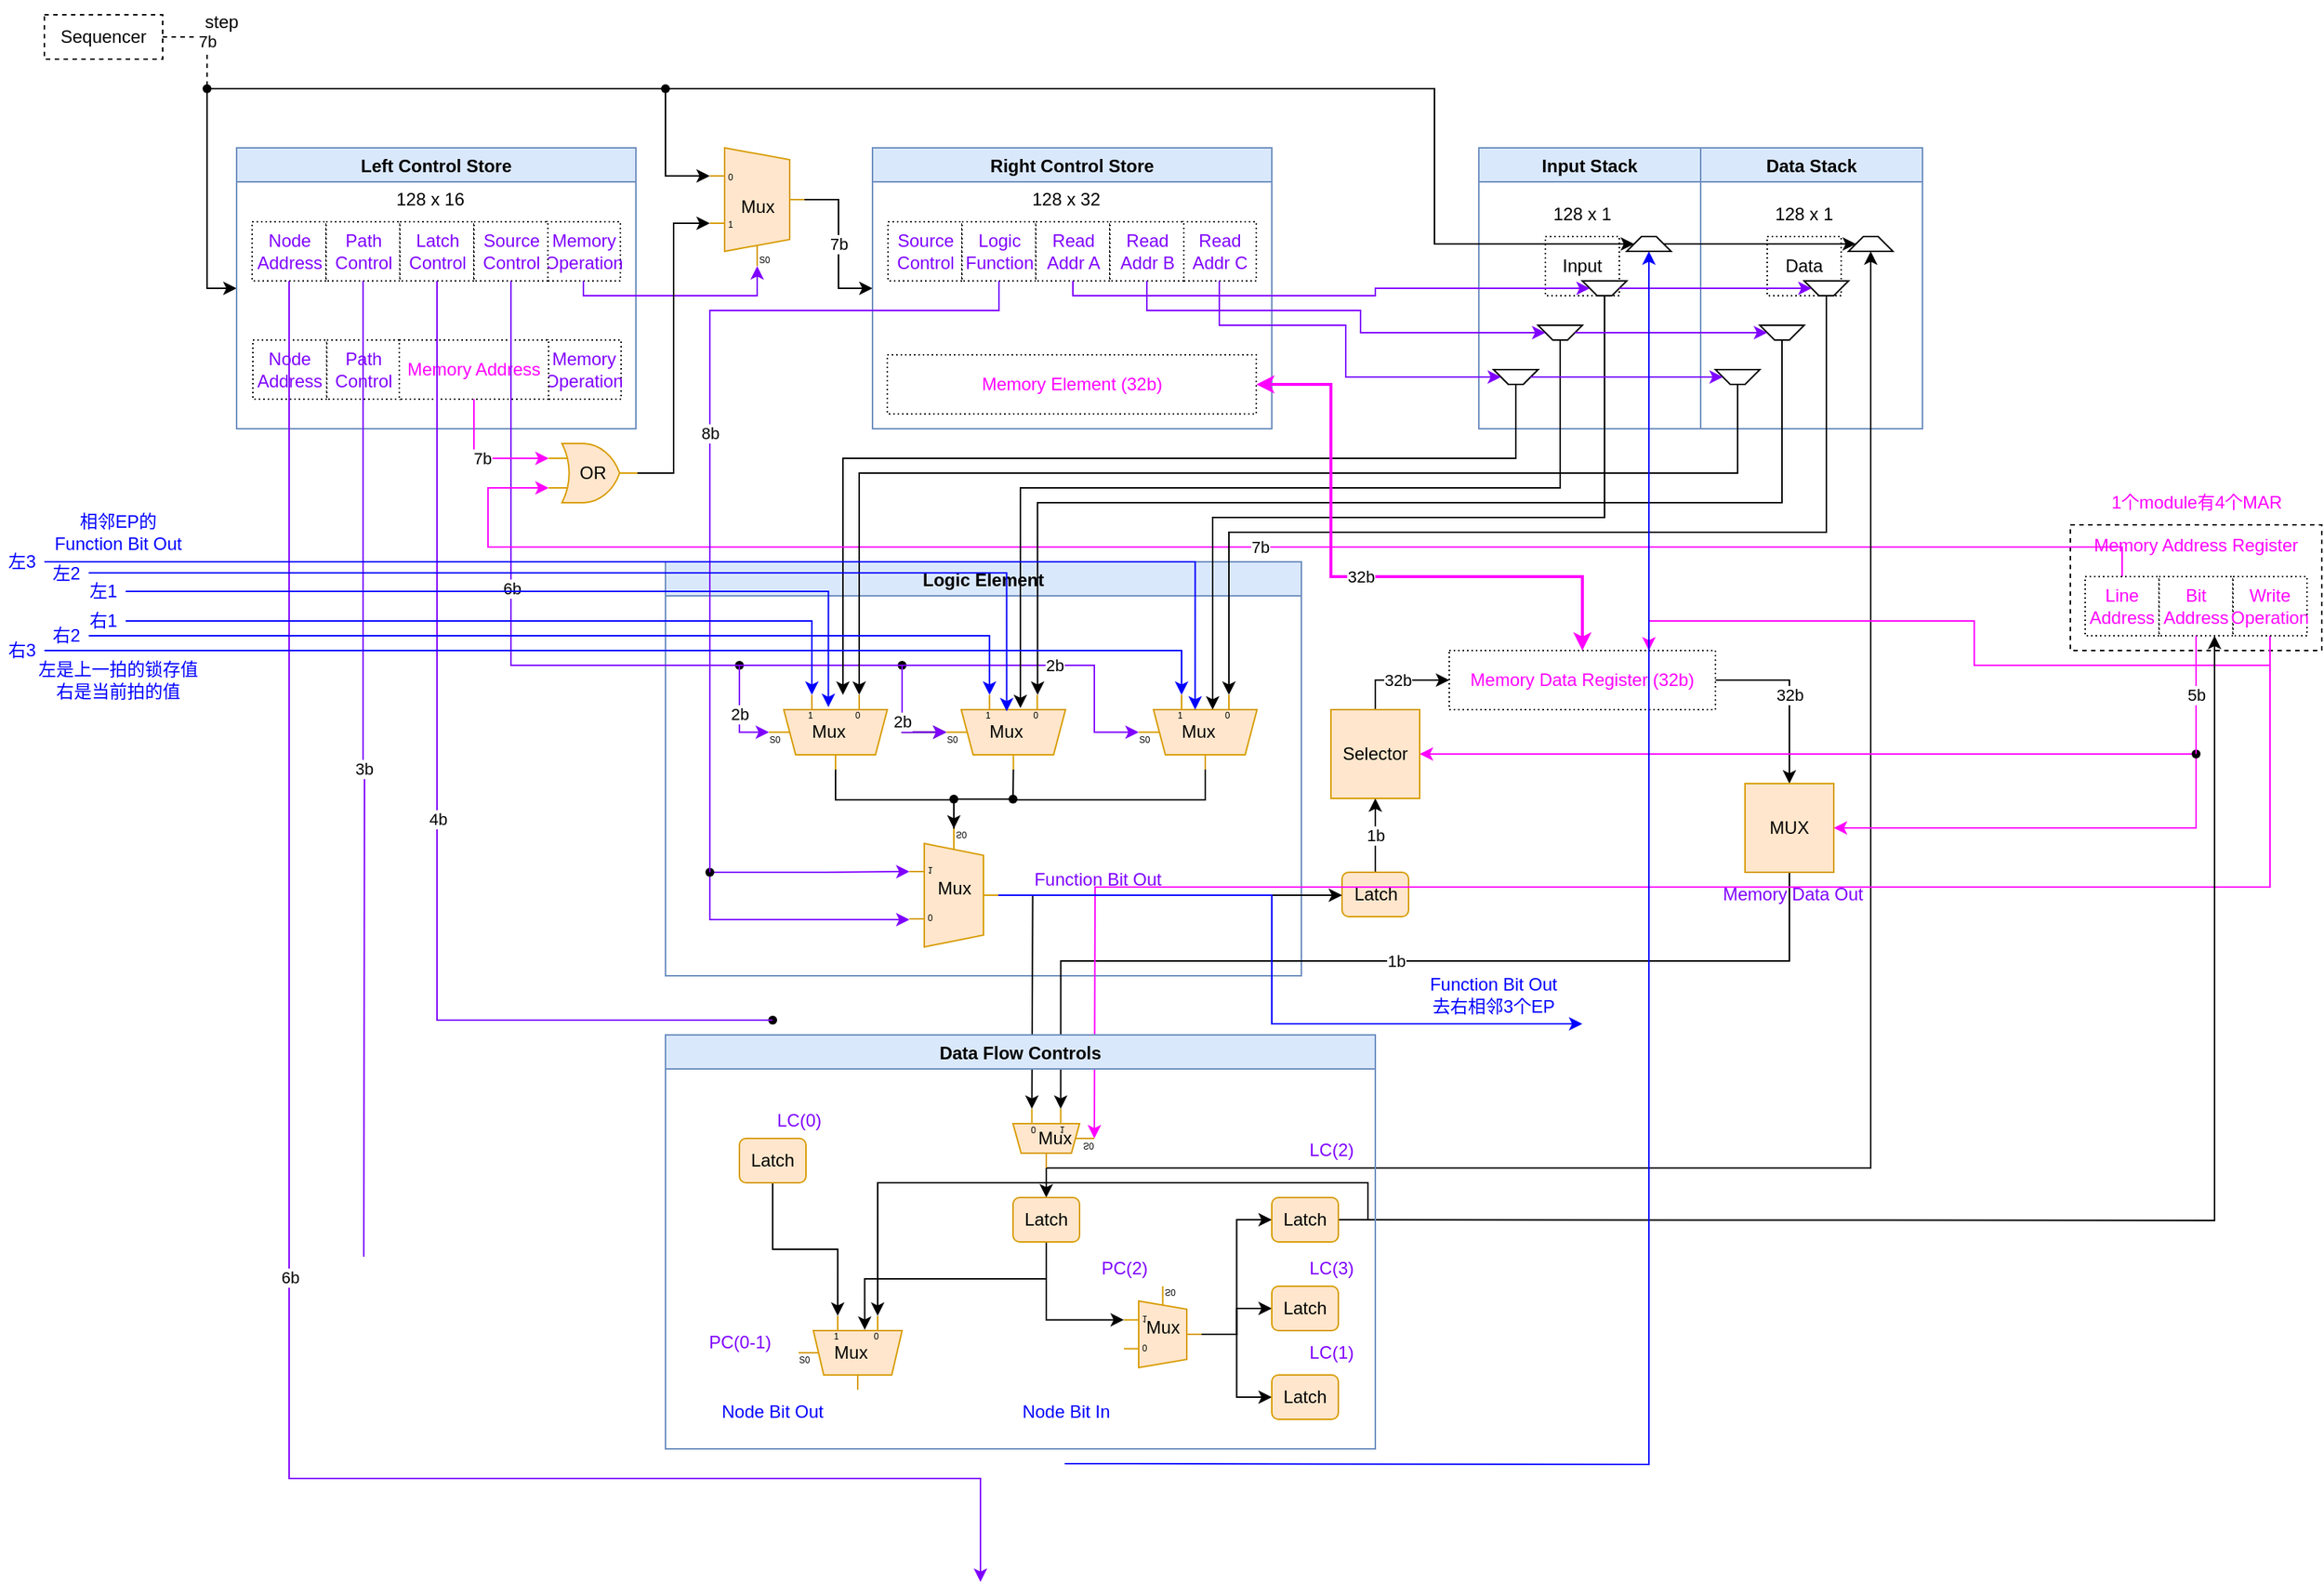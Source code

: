<mxfile version="25.0.3">
  <diagram name="第 1 页" id="7Me-aZaSUmGmrxn1Na8B">
    <mxGraphModel dx="1434" dy="738" grid="1" gridSize="10" guides="1" tooltips="1" connect="1" arrows="1" fold="1" page="1" pageScale="1" pageWidth="1169" pageHeight="827" math="0" shadow="0">
      <root>
        <mxCell id="0" />
        <mxCell id="1" parent="0" />
        <mxCell id="hsC_Bxccq8-g8Y5uugGh-1" value="Memory Address Register" style="rounded=0;whiteSpace=wrap;html=1;strokeColor=#000000;fontColor=#FF00FF;verticalAlign=top;dashed=1;" vertex="1" parent="1">
          <mxGeometry x="1420" y="385" width="170" height="85" as="geometry" />
        </mxCell>
        <mxCell id="hsC_Bxccq8-g8Y5uugGh-2" value="" style="verticalLabelPosition=bottom;shadow=0;dashed=0;align=center;html=1;verticalAlign=top;shape=mxgraph.electrical.logic_gates.logic_gate;operation=or;strokeColor=#d79b00;fillColor=#ffe6cc;" vertex="1" parent="1">
          <mxGeometry x="391" y="330" width="60" height="40" as="geometry" />
        </mxCell>
        <mxCell id="hsC_Bxccq8-g8Y5uugGh-4" style="edgeStyle=orthogonalEdgeStyle;rounded=0;orthogonalLoop=1;jettySize=auto;html=1;entryX=0;entryY=0.5;entryDx=0;entryDy=0;startArrow=none;" edge="1" parent="1" source="hsC_Bxccq8-g8Y5uugGh-6" target="hsC_Bxccq8-g8Y5uugGh-11">
          <mxGeometry relative="1" as="geometry" />
        </mxCell>
        <mxCell id="hsC_Bxccq8-g8Y5uugGh-5" value="Sequencer" style="rounded=0;whiteSpace=wrap;html=1;dashed=1;" vertex="1" parent="1">
          <mxGeometry x="50" y="40" width="80" height="30" as="geometry" />
        </mxCell>
        <mxCell id="hsC_Bxccq8-g8Y5uugGh-6" value="" style="shape=waypoint;sketch=0;fillStyle=solid;size=6;pointerEvents=1;points=[];fillColor=none;resizable=0;rotatable=0;perimeter=centerPerimeter;snapToPoint=1;dashed=1;" vertex="1" parent="1">
          <mxGeometry x="140" y="70" width="40" height="40" as="geometry" />
        </mxCell>
        <mxCell id="hsC_Bxccq8-g8Y5uugGh-7" value="7b" style="edgeStyle=orthogonalEdgeStyle;rounded=0;orthogonalLoop=1;jettySize=auto;html=1;entryDx=0;entryDy=0;endArrow=none;dashed=1;" edge="1" parent="1" source="hsC_Bxccq8-g8Y5uugGh-5" target="hsC_Bxccq8-g8Y5uugGh-6">
          <mxGeometry relative="1" as="geometry">
            <mxPoint x="110" y="25" as="sourcePoint" />
            <mxPoint x="220" y="150" as="targetPoint" />
            <Array as="points">
              <mxPoint x="160" y="55" />
            </Array>
          </mxGeometry>
        </mxCell>
        <mxCell id="hsC_Bxccq8-g8Y5uugGh-8" value="OR" style="text;html=1;strokeColor=none;fillColor=none;align=center;verticalAlign=middle;whiteSpace=wrap;rounded=0;dashed=1;dashPattern=1 2;" vertex="1" parent="1">
          <mxGeometry x="406" y="335" width="30" height="30" as="geometry" />
        </mxCell>
        <mxCell id="hsC_Bxccq8-g8Y5uugGh-9" value="7b" style="edgeStyle=orthogonalEdgeStyle;rounded=0;orthogonalLoop=1;jettySize=auto;html=1;entryX=0;entryY=0.5;entryDx=0;entryDy=0;fontColor=#000000;exitX=1;exitY=0.5;exitDx=0;exitDy=-5;exitPerimeter=0;" edge="1" parent="1" source="hsC_Bxccq8-g8Y5uugGh-10" target="hsC_Bxccq8-g8Y5uugGh-22">
          <mxGeometry relative="1" as="geometry" />
        </mxCell>
        <mxCell id="hsC_Bxccq8-g8Y5uugGh-10" value="Mux" style="shadow=0;dashed=0;align=center;html=1;strokeWidth=1;shape=mxgraph.electrical.abstract.mux2;dashPattern=1 2;flipV=0;fillColor=#ffe6cc;strokeColor=#d79b00;" vertex="1" parent="1">
          <mxGeometry x="500" y="130" width="64" height="80" as="geometry" />
        </mxCell>
        <mxCell id="hsC_Bxccq8-g8Y5uugGh-11" value="Left Control Store" style="swimlane;fillColor=#dae8fc;strokeColor=#6c8ebf;" vertex="1" parent="1">
          <mxGeometry x="180" y="130" width="270" height="190" as="geometry" />
        </mxCell>
        <mxCell id="hsC_Bxccq8-g8Y5uugGh-12" value="Node Address" style="rounded=0;whiteSpace=wrap;html=1;dashed=1;dashPattern=1 2;fontColor=#7F00FF;" vertex="1" parent="hsC_Bxccq8-g8Y5uugGh-11">
          <mxGeometry x="10.5" y="50" width="50" height="40" as="geometry" />
        </mxCell>
        <mxCell id="hsC_Bxccq8-g8Y5uugGh-13" value="Memory Operation" style="rounded=0;whiteSpace=wrap;html=1;dashed=1;dashPattern=1 2;fontColor=#7F00FF;" vertex="1" parent="hsC_Bxccq8-g8Y5uugGh-11">
          <mxGeometry x="209.5" y="50" width="50" height="40" as="geometry" />
        </mxCell>
        <mxCell id="hsC_Bxccq8-g8Y5uugGh-14" value="Path Control" style="rounded=0;whiteSpace=wrap;html=1;dashed=1;dashPattern=1 2;fontColor=#7F00FF;" vertex="1" parent="hsC_Bxccq8-g8Y5uugGh-11">
          <mxGeometry x="60.5" y="50" width="50" height="40" as="geometry" />
        </mxCell>
        <mxCell id="hsC_Bxccq8-g8Y5uugGh-15" value="Latch Control" style="rounded=0;whiteSpace=wrap;html=1;dashed=1;dashPattern=1 2;fontColor=#7F00FF;" vertex="1" parent="hsC_Bxccq8-g8Y5uugGh-11">
          <mxGeometry x="110.5" y="50" width="50" height="40" as="geometry" />
        </mxCell>
        <mxCell id="hsC_Bxccq8-g8Y5uugGh-16" value="Source Control" style="rounded=0;whiteSpace=wrap;html=1;dashed=1;dashPattern=1 2;fontColor=#7F00FF;" vertex="1" parent="hsC_Bxccq8-g8Y5uugGh-11">
          <mxGeometry x="160.5" y="50" width="50" height="40" as="geometry" />
        </mxCell>
        <mxCell id="hsC_Bxccq8-g8Y5uugGh-17" value="128 x 16" style="text;html=1;strokeColor=none;fillColor=none;align=center;verticalAlign=middle;whiteSpace=wrap;rounded=0;" vertex="1" parent="hsC_Bxccq8-g8Y5uugGh-11">
          <mxGeometry x="100.5" y="20" width="60" height="30" as="geometry" />
        </mxCell>
        <mxCell id="hsC_Bxccq8-g8Y5uugGh-18" value="Node Address" style="rounded=0;whiteSpace=wrap;html=1;dashed=1;dashPattern=1 2;fontColor=#7F00FF;" vertex="1" parent="hsC_Bxccq8-g8Y5uugGh-11">
          <mxGeometry x="11" y="130" width="50" height="40" as="geometry" />
        </mxCell>
        <mxCell id="hsC_Bxccq8-g8Y5uugGh-19" value="Memory Operation" style="rounded=0;whiteSpace=wrap;html=1;dashed=1;dashPattern=1 2;fontColor=#7F00FF;" vertex="1" parent="hsC_Bxccq8-g8Y5uugGh-11">
          <mxGeometry x="210" y="130" width="50" height="40" as="geometry" />
        </mxCell>
        <mxCell id="hsC_Bxccq8-g8Y5uugGh-20" value="Path Control" style="rounded=0;whiteSpace=wrap;html=1;dashed=1;dashPattern=1 2;fontColor=#7F00FF;" vertex="1" parent="hsC_Bxccq8-g8Y5uugGh-11">
          <mxGeometry x="61" y="130" width="50" height="40" as="geometry" />
        </mxCell>
        <mxCell id="hsC_Bxccq8-g8Y5uugGh-21" value="Memory Address" style="rounded=0;whiteSpace=wrap;html=1;dashed=1;dashPattern=1 2;fontColor=#FF00FF;" vertex="1" parent="hsC_Bxccq8-g8Y5uugGh-11">
          <mxGeometry x="110" y="130" width="101" height="40" as="geometry" />
        </mxCell>
        <mxCell id="hsC_Bxccq8-g8Y5uugGh-22" value="Right Control Store" style="swimlane;fillColor=#dae8fc;strokeColor=#6c8ebf;" vertex="1" parent="1">
          <mxGeometry x="610" y="130" width="270" height="190" as="geometry" />
        </mxCell>
        <mxCell id="hsC_Bxccq8-g8Y5uugGh-23" value="128 x 32" style="text;html=1;strokeColor=none;fillColor=none;align=center;verticalAlign=middle;whiteSpace=wrap;rounded=0;" vertex="1" parent="hsC_Bxccq8-g8Y5uugGh-22">
          <mxGeometry x="100.5" y="20" width="60" height="30" as="geometry" />
        </mxCell>
        <mxCell id="hsC_Bxccq8-g8Y5uugGh-24" value="Source Control" style="rounded=0;whiteSpace=wrap;html=1;dashed=1;dashPattern=1 2;fontColor=#7F00FF;" vertex="1" parent="hsC_Bxccq8-g8Y5uugGh-22">
          <mxGeometry x="10.5" y="50" width="50" height="40" as="geometry" />
        </mxCell>
        <mxCell id="hsC_Bxccq8-g8Y5uugGh-25" value="Read Addr C" style="rounded=0;whiteSpace=wrap;html=1;dashed=1;dashPattern=1 2;fontColor=#7F00FF;" vertex="1" parent="hsC_Bxccq8-g8Y5uugGh-22">
          <mxGeometry x="209.5" y="50" width="50" height="40" as="geometry" />
        </mxCell>
        <mxCell id="hsC_Bxccq8-g8Y5uugGh-26" value="Logic Function" style="rounded=0;whiteSpace=wrap;html=1;dashed=1;dashPattern=1 2;fontColor=#7F00FF;" vertex="1" parent="hsC_Bxccq8-g8Y5uugGh-22">
          <mxGeometry x="60.5" y="50" width="50" height="40" as="geometry" />
        </mxCell>
        <mxCell id="hsC_Bxccq8-g8Y5uugGh-27" value="Read Addr A" style="rounded=0;whiteSpace=wrap;html=1;dashed=1;dashPattern=1 2;fontColor=#7F00FF;" vertex="1" parent="hsC_Bxccq8-g8Y5uugGh-22">
          <mxGeometry x="110.5" y="50" width="50" height="40" as="geometry" />
        </mxCell>
        <mxCell id="hsC_Bxccq8-g8Y5uugGh-28" value="Read Addr B" style="rounded=0;whiteSpace=wrap;html=1;dashed=1;dashPattern=1 2;fontColor=#7F00FF;" vertex="1" parent="hsC_Bxccq8-g8Y5uugGh-22">
          <mxGeometry x="160.5" y="50" width="50" height="40" as="geometry" />
        </mxCell>
        <mxCell id="hsC_Bxccq8-g8Y5uugGh-29" value="Memory Element (32b)" style="rounded=0;whiteSpace=wrap;html=1;dashed=1;dashPattern=1 2;fontColor=#FF00FF;" vertex="1" parent="hsC_Bxccq8-g8Y5uugGh-22">
          <mxGeometry x="10" y="140" width="249.5" height="40" as="geometry" />
        </mxCell>
        <mxCell id="hsC_Bxccq8-g8Y5uugGh-30" value="Input Stack" style="swimlane;fillColor=#dae8fc;strokeColor=#6c8ebf;" vertex="1" parent="1">
          <mxGeometry x="1020" y="130" width="150" height="190" as="geometry" />
        </mxCell>
        <mxCell id="hsC_Bxccq8-g8Y5uugGh-31" value="128 x 1" style="text;html=1;strokeColor=none;fillColor=none;align=center;verticalAlign=middle;whiteSpace=wrap;rounded=0;" vertex="1" parent="hsC_Bxccq8-g8Y5uugGh-30">
          <mxGeometry x="40" y="30" width="60" height="30" as="geometry" />
        </mxCell>
        <mxCell id="hsC_Bxccq8-g8Y5uugGh-32" value="Input" style="rounded=0;whiteSpace=wrap;html=1;dashed=1;dashPattern=1 2;fontColor=#000000;" vertex="1" parent="hsC_Bxccq8-g8Y5uugGh-30">
          <mxGeometry x="45" y="60" width="50" height="40" as="geometry" />
        </mxCell>
        <mxCell id="hsC_Bxccq8-g8Y5uugGh-33" value="" style="shape=trapezoid;perimeter=trapezoidPerimeter;whiteSpace=wrap;html=1;fixedSize=1;strokeColor=#000000;fontColor=#000000;size=10;direction=west;" vertex="1" parent="hsC_Bxccq8-g8Y5uugGh-30">
          <mxGeometry x="10" y="150" width="30" height="10" as="geometry" />
        </mxCell>
        <mxCell id="hsC_Bxccq8-g8Y5uugGh-34" value="" style="shape=trapezoid;perimeter=trapezoidPerimeter;whiteSpace=wrap;html=1;fixedSize=1;strokeColor=#000000;fontColor=#000000;size=10;direction=west;" vertex="1" parent="hsC_Bxccq8-g8Y5uugGh-30">
          <mxGeometry x="40" y="120" width="30" height="10" as="geometry" />
        </mxCell>
        <mxCell id="hsC_Bxccq8-g8Y5uugGh-35" value="" style="shape=trapezoid;perimeter=trapezoidPerimeter;whiteSpace=wrap;html=1;fixedSize=1;strokeColor=#000000;fontColor=#000000;size=10;direction=west;" vertex="1" parent="hsC_Bxccq8-g8Y5uugGh-30">
          <mxGeometry x="70" y="90" width="30" height="10" as="geometry" />
        </mxCell>
        <mxCell id="hsC_Bxccq8-g8Y5uugGh-36" value="" style="shape=trapezoid;perimeter=trapezoidPerimeter;whiteSpace=wrap;html=1;fixedSize=1;strokeColor=#000000;fontColor=#000000;size=10;direction=east;" vertex="1" parent="hsC_Bxccq8-g8Y5uugGh-30">
          <mxGeometry x="100" y="60" width="30" height="10" as="geometry" />
        </mxCell>
        <mxCell id="hsC_Bxccq8-g8Y5uugGh-37" value="" style="shape=trapezoid;perimeter=trapezoidPerimeter;whiteSpace=wrap;html=1;fixedSize=1;strokeColor=#000000;fontColor=#000000;size=10;direction=west;" vertex="1" parent="hsC_Bxccq8-g8Y5uugGh-30">
          <mxGeometry x="10" y="150" width="30" height="10" as="geometry" />
        </mxCell>
        <mxCell id="hsC_Bxccq8-g8Y5uugGh-38" value="Data Stack" style="swimlane;fillColor=#dae8fc;strokeColor=#6c8ebf;" vertex="1" parent="1">
          <mxGeometry x="1170" y="130" width="150" height="190" as="geometry" />
        </mxCell>
        <mxCell id="hsC_Bxccq8-g8Y5uugGh-39" value="128 x 1" style="text;html=1;strokeColor=none;fillColor=none;align=center;verticalAlign=middle;whiteSpace=wrap;rounded=0;" vertex="1" parent="hsC_Bxccq8-g8Y5uugGh-38">
          <mxGeometry x="40" y="30" width="60" height="30" as="geometry" />
        </mxCell>
        <mxCell id="hsC_Bxccq8-g8Y5uugGh-40" value="Data" style="rounded=0;whiteSpace=wrap;html=1;dashed=1;dashPattern=1 2;fontColor=#000000;" vertex="1" parent="hsC_Bxccq8-g8Y5uugGh-38">
          <mxGeometry x="45" y="60" width="50" height="40" as="geometry" />
        </mxCell>
        <mxCell id="hsC_Bxccq8-g8Y5uugGh-41" value="" style="shape=trapezoid;perimeter=trapezoidPerimeter;whiteSpace=wrap;html=1;fixedSize=1;strokeColor=#000000;fontColor=#000000;size=10;direction=west;" vertex="1" parent="hsC_Bxccq8-g8Y5uugGh-38">
          <mxGeometry x="40" y="120" width="30" height="10" as="geometry" />
        </mxCell>
        <mxCell id="hsC_Bxccq8-g8Y5uugGh-42" value="" style="shape=trapezoid;perimeter=trapezoidPerimeter;whiteSpace=wrap;html=1;fixedSize=1;strokeColor=#000000;fontColor=#000000;size=10;direction=west;" vertex="1" parent="hsC_Bxccq8-g8Y5uugGh-38">
          <mxGeometry x="70" y="90" width="30" height="10" as="geometry" />
        </mxCell>
        <mxCell id="hsC_Bxccq8-g8Y5uugGh-43" value="" style="shape=trapezoid;perimeter=trapezoidPerimeter;whiteSpace=wrap;html=1;fixedSize=1;strokeColor=#000000;fontColor=#000000;size=10;direction=east;" vertex="1" parent="hsC_Bxccq8-g8Y5uugGh-38">
          <mxGeometry x="100" y="60" width="30" height="10" as="geometry" />
        </mxCell>
        <mxCell id="hsC_Bxccq8-g8Y5uugGh-44" value="" style="shape=trapezoid;perimeter=trapezoidPerimeter;whiteSpace=wrap;html=1;fixedSize=1;strokeColor=#000000;fontColor=#000000;size=10;direction=west;" vertex="1" parent="hsC_Bxccq8-g8Y5uugGh-38">
          <mxGeometry x="10" y="150" width="30" height="10" as="geometry" />
        </mxCell>
        <mxCell id="hsC_Bxccq8-g8Y5uugGh-45" value="Logic Element" style="swimlane;fillColor=#dae8fc;strokeColor=#6c8ebf;" vertex="1" parent="1">
          <mxGeometry x="470" y="410" width="430" height="280" as="geometry">
            <mxRectangle x="390" y="470" width="120" height="30" as="alternateBounds" />
          </mxGeometry>
        </mxCell>
        <mxCell id="hsC_Bxccq8-g8Y5uugGh-46" style="edgeStyle=orthogonalEdgeStyle;rounded=0;orthogonalLoop=1;jettySize=auto;html=1;exitDx=0;exitDy=-5;exitPerimeter=0;strokeColor=#000000;fontColor=#000000;startArrow=none;" edge="1" parent="hsC_Bxccq8-g8Y5uugGh-45" source="hsC_Bxccq8-g8Y5uugGh-58" target="hsC_Bxccq8-g8Y5uugGh-51">
          <mxGeometry relative="1" as="geometry">
            <mxPoint x="210" y="160.5" as="targetPoint" />
          </mxGeometry>
        </mxCell>
        <mxCell id="hsC_Bxccq8-g8Y5uugGh-47" value="Mux" style="shadow=0;dashed=0;align=center;html=1;strokeWidth=1;shape=mxgraph.electrical.abstract.mux2;direction=south;fillColor=#ffe6cc;strokeColor=#d79b00;" vertex="1" parent="hsC_Bxccq8-g8Y5uugGh-45">
          <mxGeometry x="70" y="90" width="80" height="50.5" as="geometry" />
        </mxCell>
        <mxCell id="hsC_Bxccq8-g8Y5uugGh-48" style="edgeStyle=orthogonalEdgeStyle;rounded=0;orthogonalLoop=1;jettySize=auto;html=1;exitDx=0;exitDy=-5;exitPerimeter=0;strokeColor=#000000;fontColor=#000000;endArrow=none;endFill=0;startArrow=none;" edge="1" parent="hsC_Bxccq8-g8Y5uugGh-45" source="hsC_Bxccq8-g8Y5uugGh-60" target="hsC_Bxccq8-g8Y5uugGh-58">
          <mxGeometry relative="1" as="geometry">
            <Array as="points">
              <mxPoint x="210" y="160.5" />
              <mxPoint x="210" y="160.5" />
            </Array>
          </mxGeometry>
        </mxCell>
        <mxCell id="hsC_Bxccq8-g8Y5uugGh-49" style="edgeStyle=orthogonalEdgeStyle;rounded=0;orthogonalLoop=1;jettySize=auto;html=1;exitX=1;exitY=0.5;exitDx=0;exitDy=-5;exitPerimeter=0;strokeColor=#000000;fontColor=#000000;endArrow=none;endFill=0;" edge="1" parent="hsC_Bxccq8-g8Y5uugGh-45" source="hsC_Bxccq8-g8Y5uugGh-50" target="hsC_Bxccq8-g8Y5uugGh-60">
          <mxGeometry relative="1" as="geometry" />
        </mxCell>
        <mxCell id="hsC_Bxccq8-g8Y5uugGh-50" value="Mux" style="shadow=0;dashed=0;align=center;html=1;strokeWidth=1;shape=mxgraph.electrical.abstract.mux2;direction=south;fillColor=#ffe6cc;strokeColor=#d79b00;" vertex="1" parent="hsC_Bxccq8-g8Y5uugGh-45">
          <mxGeometry x="190" y="90" width="80.5" height="50.5" as="geometry" />
        </mxCell>
        <mxCell id="hsC_Bxccq8-g8Y5uugGh-51" value="Mux" style="shadow=0;dashed=0;align=center;html=1;strokeWidth=1;shape=mxgraph.electrical.abstract.mux2;flipV=1;fillColor=#ffe6cc;strokeColor=#d79b00;" vertex="1" parent="hsC_Bxccq8-g8Y5uugGh-45">
          <mxGeometry x="165" y="180.5" width="60" height="80" as="geometry" />
        </mxCell>
        <mxCell id="hsC_Bxccq8-g8Y5uugGh-52" value="2b" style="edgeStyle=orthogonalEdgeStyle;rounded=0;orthogonalLoop=1;jettySize=auto;html=1;entryX=0.302;entryY=1;entryDx=10;entryDy=0;entryPerimeter=0;fontColor=#000000;startArrow=none;" edge="1" parent="hsC_Bxccq8-g8Y5uugGh-45" source="hsC_Bxccq8-g8Y5uugGh-55" target="hsC_Bxccq8-g8Y5uugGh-50">
          <mxGeometry relative="1" as="geometry">
            <Array as="points">
              <mxPoint x="160" y="70" />
              <mxPoint x="160" y="118" />
            </Array>
          </mxGeometry>
        </mxCell>
        <mxCell id="hsC_Bxccq8-g8Y5uugGh-53" value="" style="shape=waypoint;sketch=0;fillStyle=solid;size=6;pointerEvents=1;points=[];fillColor=none;resizable=0;rotatable=0;perimeter=centerPerimeter;snapToPoint=1;fontColor=#000000;" vertex="1" parent="hsC_Bxccq8-g8Y5uugGh-45">
          <mxGeometry x="30" y="50" width="40" height="40" as="geometry" />
        </mxCell>
        <mxCell id="hsC_Bxccq8-g8Y5uugGh-54" value="2b" style="edgeStyle=orthogonalEdgeStyle;rounded=0;orthogonalLoop=1;jettySize=auto;html=1;exitDx=0;exitDy=0;entryX=0.302;entryY=1;entryDx=10;entryDy=0;entryPerimeter=0;fontColor=#000000;startArrow=none;strokeColor=#7F00FF;" edge="1" parent="hsC_Bxccq8-g8Y5uugGh-45" source="hsC_Bxccq8-g8Y5uugGh-53" target="hsC_Bxccq8-g8Y5uugGh-47">
          <mxGeometry relative="1" as="geometry" />
        </mxCell>
        <mxCell id="hsC_Bxccq8-g8Y5uugGh-55" value="" style="shape=waypoint;sketch=0;fillStyle=solid;size=6;pointerEvents=1;points=[];fillColor=none;resizable=0;rotatable=0;perimeter=centerPerimeter;snapToPoint=1;fontColor=#000000;" vertex="1" parent="hsC_Bxccq8-g8Y5uugGh-45">
          <mxGeometry x="140" y="50" width="40" height="40" as="geometry" />
        </mxCell>
        <mxCell id="hsC_Bxccq8-g8Y5uugGh-56" value="" style="edgeStyle=orthogonalEdgeStyle;rounded=0;orthogonalLoop=1;jettySize=auto;html=1;entryDx=10;entryDy=0;entryPerimeter=0;fontColor=#000000;endArrow=none;strokeColor=#7F00FF;" edge="1" parent="hsC_Bxccq8-g8Y5uugGh-45" source="hsC_Bxccq8-g8Y5uugGh-53" target="hsC_Bxccq8-g8Y5uugGh-55">
          <mxGeometry relative="1" as="geometry">
            <mxPoint x="440" y="520" as="sourcePoint" />
            <mxPoint x="570.0" y="567.5" as="targetPoint" />
            <Array as="points" />
          </mxGeometry>
        </mxCell>
        <mxCell id="hsC_Bxccq8-g8Y5uugGh-57" value="Mux" style="shadow=0;dashed=0;align=center;html=1;strokeWidth=1;shape=mxgraph.electrical.abstract.mux2;direction=south;fillColor=#ffe6cc;strokeColor=#d79b00;" vertex="1" parent="hsC_Bxccq8-g8Y5uugGh-45">
          <mxGeometry x="320" y="90" width="80" height="50.5" as="geometry" />
        </mxCell>
        <mxCell id="hsC_Bxccq8-g8Y5uugGh-58" value="" style="shape=waypoint;sketch=0;fillStyle=solid;size=6;pointerEvents=1;points=[];fillColor=none;resizable=0;rotatable=0;perimeter=centerPerimeter;snapToPoint=1;fontColor=#000000;" vertex="1" parent="hsC_Bxccq8-g8Y5uugGh-45">
          <mxGeometry x="175" y="140.5" width="40" height="40" as="geometry" />
        </mxCell>
        <mxCell id="hsC_Bxccq8-g8Y5uugGh-59" value="" style="edgeStyle=orthogonalEdgeStyle;rounded=0;orthogonalLoop=1;jettySize=auto;html=1;exitX=1;exitY=0.5;exitDx=0;exitDy=-5;exitPerimeter=0;strokeColor=#000000;fontColor=#000000;endArrow=none;" edge="1" parent="hsC_Bxccq8-g8Y5uugGh-45" source="hsC_Bxccq8-g8Y5uugGh-47" target="hsC_Bxccq8-g8Y5uugGh-58">
          <mxGeometry relative="1" as="geometry">
            <mxPoint x="502.5" y="610.5" as="sourcePoint" />
            <mxPoint x="585.0" y="670" as="targetPoint" />
            <Array as="points">
              <mxPoint x="115" y="161" />
              <mxPoint x="195" y="161" />
            </Array>
          </mxGeometry>
        </mxCell>
        <mxCell id="hsC_Bxccq8-g8Y5uugGh-60" value="" style="shape=waypoint;sketch=0;fillStyle=solid;size=6;pointerEvents=1;points=[];fillColor=none;resizable=0;rotatable=0;perimeter=centerPerimeter;snapToPoint=1;fontColor=#000000;" vertex="1" parent="hsC_Bxccq8-g8Y5uugGh-45">
          <mxGeometry x="215" y="140.5" width="40" height="40" as="geometry" />
        </mxCell>
        <mxCell id="hsC_Bxccq8-g8Y5uugGh-61" style="edgeStyle=orthogonalEdgeStyle;rounded=0;orthogonalLoop=1;jettySize=auto;html=1;exitX=1;exitY=0.5;exitDx=0;exitDy=-5;exitPerimeter=0;strokeColor=#000000;fontColor=#000000;endArrow=none;endFill=0;entryX=0.557;entryY=0.562;entryDx=0;entryDy=0;entryPerimeter=0;" edge="1" parent="hsC_Bxccq8-g8Y5uugGh-45" source="hsC_Bxccq8-g8Y5uugGh-57" target="hsC_Bxccq8-g8Y5uugGh-60">
          <mxGeometry relative="1" as="geometry">
            <mxPoint x="280" y="190" as="targetPoint" />
            <Array as="points">
              <mxPoint x="365" y="161" />
              <mxPoint x="235" y="161" />
            </Array>
          </mxGeometry>
        </mxCell>
        <mxCell id="hsC_Bxccq8-g8Y5uugGh-62" value="2b" style="edgeStyle=orthogonalEdgeStyle;rounded=0;orthogonalLoop=1;jettySize=auto;html=1;entryX=0.302;entryY=1;entryDx=10;entryDy=0;entryPerimeter=0;fontColor=#000000;strokeColor=#7F00FF;" edge="1" parent="hsC_Bxccq8-g8Y5uugGh-45">
          <mxGeometry relative="1" as="geometry">
            <mxPoint x="160" y="70" as="sourcePoint" />
            <mxPoint x="320" y="115.25" as="targetPoint" />
            <Array as="points">
              <mxPoint x="290" y="70" />
              <mxPoint x="290" y="115" />
            </Array>
          </mxGeometry>
        </mxCell>
        <mxCell id="hsC_Bxccq8-g8Y5uugGh-63" value="2b" style="edgeStyle=orthogonalEdgeStyle;rounded=0;orthogonalLoop=1;jettySize=auto;html=1;entryX=0.302;entryY=1;entryDx=10;entryDy=0;entryPerimeter=0;fontColor=#000000;startArrow=none;strokeColor=#7F00FF;" edge="1" parent="hsC_Bxccq8-g8Y5uugGh-45">
          <mxGeometry relative="1" as="geometry">
            <mxPoint x="160" y="70" as="sourcePoint" />
            <mxPoint x="190" y="115.25" as="targetPoint" />
            <Array as="points">
              <mxPoint x="160" y="70" />
              <mxPoint x="160" y="118" />
            </Array>
          </mxGeometry>
        </mxCell>
        <mxCell id="hsC_Bxccq8-g8Y5uugGh-64" value="Function Bit Out" style="text;html=1;strokeColor=none;fillColor=none;align=center;verticalAlign=middle;whiteSpace=wrap;rounded=0;fontColor=#7F00FF;" vertex="1" parent="hsC_Bxccq8-g8Y5uugGh-45">
          <mxGeometry x="240" y="200" width="105" height="30" as="geometry" />
        </mxCell>
        <mxCell id="hsC_Bxccq8-g8Y5uugGh-65" value="step" style="text;html=1;strokeColor=none;fillColor=none;align=center;verticalAlign=middle;whiteSpace=wrap;rounded=0;fontColor=#000000;" vertex="1" parent="1">
          <mxGeometry x="140" y="30" width="60" height="30" as="geometry" />
        </mxCell>
        <mxCell id="hsC_Bxccq8-g8Y5uugGh-66" style="edgeStyle=orthogonalEdgeStyle;rounded=0;orthogonalLoop=1;jettySize=auto;html=1;exitDx=0;exitDy=0;fontColor=#000000;startArrow=none;exitX=0.5;exitY=0;" edge="1" parent="1" source="hsC_Bxccq8-g8Y5uugGh-33" target="hsC_Bxccq8-g8Y5uugGh-47">
          <mxGeometry relative="1" as="geometry">
            <mxPoint x="1155" y="350" as="sourcePoint" />
            <Array as="points">
              <mxPoint x="1045" y="340" />
              <mxPoint x="590" y="340" />
            </Array>
          </mxGeometry>
        </mxCell>
        <mxCell id="hsC_Bxccq8-g8Y5uugGh-67" value="6b" style="edgeStyle=orthogonalEdgeStyle;rounded=0;orthogonalLoop=1;jettySize=auto;html=1;exitX=0.5;exitY=1;exitDx=0;exitDy=0;fontColor=#000000;endArrow=none;entryX=0.528;entryY=0.434;entryDx=0;entryDy=0;entryPerimeter=0;strokeColor=#7F00FF;" edge="1" parent="1" source="hsC_Bxccq8-g8Y5uugGh-16" target="hsC_Bxccq8-g8Y5uugGh-53">
          <mxGeometry relative="1" as="geometry">
            <mxPoint x="365.5" y="240" as="sourcePoint" />
            <mxPoint x="366" y="480" as="targetPoint" />
            <Array as="points">
              <mxPoint x="366" y="480" />
            </Array>
          </mxGeometry>
        </mxCell>
        <mxCell id="hsC_Bxccq8-g8Y5uugGh-68" value="" style="edgeStyle=orthogonalEdgeStyle;rounded=0;orthogonalLoop=1;jettySize=auto;html=1;exitX=0.5;exitY=1;exitDx=0;exitDy=0;entryX=0.344;entryY=1;entryDx=10;entryDy=0;entryPerimeter=0;fontColor=#000000;strokeColor=#7F00FF;" edge="1" parent="1" source="hsC_Bxccq8-g8Y5uugGh-13" target="hsC_Bxccq8-g8Y5uugGh-10">
          <mxGeometry relative="1" as="geometry">
            <Array as="points">
              <mxPoint x="414" y="230" />
            </Array>
          </mxGeometry>
        </mxCell>
        <mxCell id="hsC_Bxccq8-g8Y5uugGh-69" style="edgeStyle=orthogonalEdgeStyle;rounded=0;orthogonalLoop=1;jettySize=auto;html=1;entryX=0;entryY=0.2;entryDx=0;entryDy=3;entryPerimeter=0;fontColor=#000000;" edge="1" parent="1" source="hsC_Bxccq8-g8Y5uugGh-70" target="hsC_Bxccq8-g8Y5uugGh-10">
          <mxGeometry relative="1" as="geometry">
            <Array as="points">
              <mxPoint x="470" y="149" />
            </Array>
          </mxGeometry>
        </mxCell>
        <mxCell id="hsC_Bxccq8-g8Y5uugGh-70" value="" style="shape=waypoint;sketch=0;fillStyle=solid;size=6;pointerEvents=1;points=[];fillColor=none;resizable=0;rotatable=0;perimeter=centerPerimeter;snapToPoint=1;fontColor=#000000;" vertex="1" parent="1">
          <mxGeometry x="450" y="70" width="40" height="40" as="geometry" />
        </mxCell>
        <mxCell id="hsC_Bxccq8-g8Y5uugGh-71" value="" style="edgeStyle=orthogonalEdgeStyle;rounded=0;orthogonalLoop=1;jettySize=auto;html=1;exitX=0.575;exitY=0.65;exitDx=0;exitDy=0;exitPerimeter=0;endArrow=none;" edge="1" parent="1" source="hsC_Bxccq8-g8Y5uugGh-6" target="hsC_Bxccq8-g8Y5uugGh-70">
          <mxGeometry relative="1" as="geometry">
            <mxPoint x="910" y="90" as="targetPoint" />
            <mxPoint x="160" y="90" as="sourcePoint" />
          </mxGeometry>
        </mxCell>
        <mxCell id="hsC_Bxccq8-g8Y5uugGh-72" style="edgeStyle=orthogonalEdgeStyle;rounded=0;orthogonalLoop=1;jettySize=auto;html=1;exitX=1;exitY=0.5;exitDx=0;exitDy=0;exitPerimeter=0;entryX=0;entryY=0.6;entryDx=0;entryDy=3;entryPerimeter=0;fontColor=#000000;" edge="1" parent="1" source="hsC_Bxccq8-g8Y5uugGh-2" target="hsC_Bxccq8-g8Y5uugGh-10">
          <mxGeometry relative="1" as="geometry" />
        </mxCell>
        <mxCell id="hsC_Bxccq8-g8Y5uugGh-73" value="7b" style="edgeStyle=orthogonalEdgeStyle;rounded=0;orthogonalLoop=1;jettySize=auto;html=1;entryX=0;entryY=0.25;entryDx=0;entryDy=0;entryPerimeter=0;fontColor=#000000;exitX=0.5;exitY=1;exitDx=0;exitDy=0;strokeColor=#FF00FF;" edge="1" parent="1" source="hsC_Bxccq8-g8Y5uugGh-21" target="hsC_Bxccq8-g8Y5uugGh-2">
          <mxGeometry relative="1" as="geometry" />
        </mxCell>
        <mxCell id="hsC_Bxccq8-g8Y5uugGh-74" value="7b" style="edgeStyle=orthogonalEdgeStyle;rounded=0;orthogonalLoop=1;jettySize=auto;html=1;entryX=0;entryY=0.75;entryDx=0;entryDy=0;entryPerimeter=0;fontColor=#000000;strokeColor=#FF00FF;" edge="1" parent="1" source="hsC_Bxccq8-g8Y5uugGh-166" target="hsC_Bxccq8-g8Y5uugGh-2">
          <mxGeometry relative="1" as="geometry">
            <mxPoint x="130" y="360" as="sourcePoint" />
            <Array as="points">
              <mxPoint x="1455" y="400" />
              <mxPoint x="350" y="400" />
              <mxPoint x="350" y="360" />
            </Array>
          </mxGeometry>
        </mxCell>
        <mxCell id="hsC_Bxccq8-g8Y5uugGh-75" style="edgeStyle=orthogonalEdgeStyle;rounded=0;orthogonalLoop=1;jettySize=auto;html=1;exitX=0.5;exitY=1;exitDx=0;exitDy=0;entryX=1;entryY=0.5;entryDx=0;entryDy=0;fontColor=#000000;strokeColor=#7F00FF;" edge="1" parent="1" source="hsC_Bxccq8-g8Y5uugGh-27" target="hsC_Bxccq8-g8Y5uugGh-35">
          <mxGeometry relative="1" as="geometry">
            <mxPoint x="1081" y="225" as="targetPoint" />
            <Array as="points">
              <mxPoint x="746" y="230" />
              <mxPoint x="950" y="230" />
              <mxPoint x="950" y="225" />
            </Array>
          </mxGeometry>
        </mxCell>
        <mxCell id="hsC_Bxccq8-g8Y5uugGh-76" style="edgeStyle=orthogonalEdgeStyle;rounded=0;orthogonalLoop=1;jettySize=auto;html=1;entryX=1;entryY=0.5;entryDx=0;entryDy=0;fontColor=#000000;exitX=0.5;exitY=1;exitDx=0;exitDy=0;strokeColor=#7F00FF;" edge="1" parent="1" source="hsC_Bxccq8-g8Y5uugGh-28" target="hsC_Bxccq8-g8Y5uugGh-34">
          <mxGeometry relative="1" as="geometry">
            <mxPoint x="1081" y="255" as="targetPoint" />
            <Array as="points">
              <mxPoint x="796" y="240" />
              <mxPoint x="940" y="240" />
              <mxPoint x="940" y="255" />
            </Array>
          </mxGeometry>
        </mxCell>
        <mxCell id="hsC_Bxccq8-g8Y5uugGh-77" style="edgeStyle=orthogonalEdgeStyle;rounded=0;orthogonalLoop=1;jettySize=auto;html=1;exitX=0.5;exitY=1;exitDx=0;exitDy=0;entryX=1;entryY=0.5;entryDx=0;entryDy=0;fontColor=#000000;strokeColor=#7F00FF;" edge="1" parent="1" source="hsC_Bxccq8-g8Y5uugGh-25" target="hsC_Bxccq8-g8Y5uugGh-33">
          <mxGeometry relative="1" as="geometry">
            <Array as="points">
              <mxPoint x="844" y="250" />
              <mxPoint x="930" y="250" />
              <mxPoint x="930" y="285" />
            </Array>
          </mxGeometry>
        </mxCell>
        <mxCell id="hsC_Bxccq8-g8Y5uugGh-78" style="edgeStyle=orthogonalEdgeStyle;rounded=0;orthogonalLoop=1;jettySize=auto;html=1;exitDx=0;exitDy=0;exitPerimeter=0;startArrow=none;entryX=0;entryY=0.5;entryDx=0;entryDy=0;" edge="1" parent="1" source="hsC_Bxccq8-g8Y5uugGh-70" target="hsC_Bxccq8-g8Y5uugGh-36">
          <mxGeometry relative="1" as="geometry">
            <mxPoint x="1081" y="195" as="targetPoint" />
            <mxPoint x="190" y="70" as="sourcePoint" />
            <Array as="points">
              <mxPoint x="990" y="90" />
              <mxPoint x="990" y="195" />
            </Array>
          </mxGeometry>
        </mxCell>
        <mxCell id="hsC_Bxccq8-g8Y5uugGh-79" style="edgeStyle=orthogonalEdgeStyle;rounded=0;orthogonalLoop=1;jettySize=auto;html=1;exitX=0.5;exitY=0;exitDx=0;exitDy=0;entryX=0;entryY=0.197;entryDx=0;entryDy=3;entryPerimeter=0;fontColor=#000000;strokeColor=#000000;" edge="1" parent="1" source="hsC_Bxccq8-g8Y5uugGh-41" target="hsC_Bxccq8-g8Y5uugGh-50">
          <mxGeometry relative="1" as="geometry">
            <Array as="points">
              <mxPoint x="1225" y="370" />
              <mxPoint x="722" y="370" />
            </Array>
          </mxGeometry>
        </mxCell>
        <mxCell id="hsC_Bxccq8-g8Y5uugGh-80" style="edgeStyle=orthogonalEdgeStyle;rounded=0;orthogonalLoop=1;jettySize=auto;html=1;entryX=0;entryY=0.2;entryDx=0;entryDy=3;entryPerimeter=0;strokeColor=#7F00FF;fontColor=#000000;" edge="1" parent="1" source="hsC_Bxccq8-g8Y5uugGh-82" target="hsC_Bxccq8-g8Y5uugGh-51">
          <mxGeometry relative="1" as="geometry">
            <Array as="points">
              <mxPoint x="500" y="652" />
              <mxPoint x="635" y="652" />
            </Array>
          </mxGeometry>
        </mxCell>
        <mxCell id="hsC_Bxccq8-g8Y5uugGh-81" style="edgeStyle=orthogonalEdgeStyle;rounded=0;orthogonalLoop=1;jettySize=auto;html=1;entryX=0;entryY=0.6;entryDx=0;entryDy=3;entryPerimeter=0;strokeColor=#7F00FF;fontColor=#000000;endArrow=classic;endFill=1;" edge="1" parent="1" source="hsC_Bxccq8-g8Y5uugGh-82" target="hsC_Bxccq8-g8Y5uugGh-51">
          <mxGeometry relative="1" as="geometry" />
        </mxCell>
        <mxCell id="hsC_Bxccq8-g8Y5uugGh-82" value="" style="shape=waypoint;sketch=0;fillStyle=solid;size=6;pointerEvents=1;points=[];fillColor=none;resizable=0;rotatable=0;perimeter=centerPerimeter;snapToPoint=1;fontColor=#000000;" vertex="1" parent="1">
          <mxGeometry x="480" y="600" width="40" height="40" as="geometry" />
        </mxCell>
        <mxCell id="hsC_Bxccq8-g8Y5uugGh-83" value="8b" style="edgeStyle=orthogonalEdgeStyle;rounded=0;orthogonalLoop=1;jettySize=auto;html=1;fontColor=#000000;exitX=0.5;exitY=1;exitDx=0;exitDy=0;entryDx=0;entryDy=3;entryPerimeter=0;endArrow=none;strokeColor=#7F00FF;" edge="1" parent="1" source="hsC_Bxccq8-g8Y5uugGh-26" target="hsC_Bxccq8-g8Y5uugGh-82">
          <mxGeometry relative="1" as="geometry">
            <mxPoint x="695.5" y="220" as="sourcePoint" />
            <mxPoint x="635" y="619.8" as="targetPoint" />
            <Array as="points">
              <mxPoint x="696" y="240" />
              <mxPoint x="500" y="240" />
            </Array>
          </mxGeometry>
        </mxCell>
        <mxCell id="hsC_Bxccq8-g8Y5uugGh-84" style="edgeStyle=orthogonalEdgeStyle;rounded=0;orthogonalLoop=1;jettySize=auto;html=1;exitX=0.5;exitY=0;exitDx=0;exitDy=0;entryX=0;entryY=0.2;entryDx=0;entryDy=3;entryPerimeter=0;strokeColor=#000000;fontColor=#000000;endArrow=classic;endFill=1;" edge="1" parent="1" source="hsC_Bxccq8-g8Y5uugGh-44" target="hsC_Bxccq8-g8Y5uugGh-47">
          <mxGeometry relative="1" as="geometry">
            <Array as="points">
              <mxPoint x="1195" y="350" />
              <mxPoint x="601" y="350" />
            </Array>
          </mxGeometry>
        </mxCell>
        <mxCell id="hsC_Bxccq8-g8Y5uugGh-85" style="edgeStyle=orthogonalEdgeStyle;rounded=0;orthogonalLoop=1;jettySize=auto;html=1;exitX=0.5;exitY=0;exitDx=0;exitDy=0;strokeColor=#000000;fontColor=#000000;endArrow=classic;endFill=1;entryX=0.177;entryY=0.379;entryDx=0;entryDy=0;entryPerimeter=0;" edge="1" parent="1" source="hsC_Bxccq8-g8Y5uugGh-34" target="hsC_Bxccq8-g8Y5uugGh-50">
          <mxGeometry relative="1" as="geometry">
            <mxPoint x="710" y="450" as="targetPoint" />
            <Array as="points">
              <mxPoint x="1075" y="360" />
              <mxPoint x="710" y="360" />
            </Array>
          </mxGeometry>
        </mxCell>
        <mxCell id="hsC_Bxccq8-g8Y5uugGh-86" style="edgeStyle=orthogonalEdgeStyle;rounded=0;orthogonalLoop=1;jettySize=auto;html=1;exitX=0.5;exitY=0;exitDx=0;exitDy=0;entryX=0;entryY=0.2;entryDx=0;entryDy=3;entryPerimeter=0;strokeColor=#000000;fontColor=#000000;endArrow=classic;endFill=1;" edge="1" parent="1" source="hsC_Bxccq8-g8Y5uugGh-42" target="hsC_Bxccq8-g8Y5uugGh-57">
          <mxGeometry relative="1" as="geometry">
            <Array as="points">
              <mxPoint x="1255" y="390" />
              <mxPoint x="851" y="390" />
            </Array>
          </mxGeometry>
        </mxCell>
        <mxCell id="hsC_Bxccq8-g8Y5uugGh-87" style="edgeStyle=orthogonalEdgeStyle;rounded=0;orthogonalLoop=1;jettySize=auto;html=1;exitX=0.5;exitY=0;exitDx=0;exitDy=0;entryX=0.198;entryY=0.375;entryDx=0;entryDy=0;entryPerimeter=0;strokeColor=#000000;fontColor=#000000;endArrow=classic;endFill=1;" edge="1" parent="1" source="hsC_Bxccq8-g8Y5uugGh-35" target="hsC_Bxccq8-g8Y5uugGh-57">
          <mxGeometry relative="1" as="geometry">
            <Array as="points">
              <mxPoint x="1105" y="380" />
              <mxPoint x="840" y="380" />
            </Array>
          </mxGeometry>
        </mxCell>
        <mxCell id="hsC_Bxccq8-g8Y5uugGh-88" style="edgeStyle=orthogonalEdgeStyle;rounded=0;orthogonalLoop=1;jettySize=auto;html=1;exitX=0;exitY=0.5;exitDx=0;exitDy=0;strokeColor=#7F00FF;fontColor=#000000;endArrow=classic;endFill=1;" edge="1" parent="1" source="hsC_Bxccq8-g8Y5uugGh-37" target="hsC_Bxccq8-g8Y5uugGh-44">
          <mxGeometry relative="1" as="geometry" />
        </mxCell>
        <mxCell id="hsC_Bxccq8-g8Y5uugGh-89" style="edgeStyle=orthogonalEdgeStyle;rounded=0;orthogonalLoop=1;jettySize=auto;html=1;exitX=0;exitY=0.5;exitDx=0;exitDy=0;strokeColor=#7F00FF;fontColor=#000000;endArrow=classic;endFill=1;" edge="1" parent="1" source="hsC_Bxccq8-g8Y5uugGh-34" target="hsC_Bxccq8-g8Y5uugGh-41">
          <mxGeometry relative="1" as="geometry" />
        </mxCell>
        <mxCell id="hsC_Bxccq8-g8Y5uugGh-90" style="edgeStyle=orthogonalEdgeStyle;rounded=0;orthogonalLoop=1;jettySize=auto;html=1;exitX=0;exitY=0.5;exitDx=0;exitDy=0;strokeColor=#7F00FF;fontColor=#000000;endArrow=classic;endFill=1;" edge="1" parent="1" source="hsC_Bxccq8-g8Y5uugGh-35" target="hsC_Bxccq8-g8Y5uugGh-42">
          <mxGeometry relative="1" as="geometry" />
        </mxCell>
        <mxCell id="hsC_Bxccq8-g8Y5uugGh-91" style="edgeStyle=orthogonalEdgeStyle;rounded=0;orthogonalLoop=1;jettySize=auto;html=1;exitX=1;exitY=0.5;exitDx=0;exitDy=0;strokeColor=#000000;fontColor=#000000;endArrow=classic;endFill=1;" edge="1" parent="1" source="hsC_Bxccq8-g8Y5uugGh-36" target="hsC_Bxccq8-g8Y5uugGh-43">
          <mxGeometry relative="1" as="geometry" />
        </mxCell>
        <mxCell id="hsC_Bxccq8-g8Y5uugGh-153" style="edgeStyle=orthogonalEdgeStyle;rounded=0;orthogonalLoop=1;jettySize=auto;html=1;exitX=1;exitY=0.5;exitDx=0;exitDy=-5;exitPerimeter=0;entryX=0;entryY=0.177;entryDx=0;entryDy=3;entryPerimeter=0;strokeColor=#000000;strokeWidth=1;fontColor=#000000;endArrow=classic;endFill=1;" edge="1" parent="1" source="hsC_Bxccq8-g8Y5uugGh-51">
          <mxGeometry relative="1" as="geometry">
            <mxPoint x="717.75" y="780" as="targetPoint" />
          </mxGeometry>
        </mxCell>
        <mxCell id="hsC_Bxccq8-g8Y5uugGh-154" style="edgeStyle=orthogonalEdgeStyle;rounded=0;orthogonalLoop=1;jettySize=auto;html=1;exitX=1;exitY=0.5;exitDx=0;exitDy=-5;exitPerimeter=0;strokeColor=#000000;strokeWidth=1;fontColor=#000000;endArrow=classic;endFill=1;entryX=0.5;entryY=1;entryDx=0;entryDy=0;" edge="1" parent="1" target="hsC_Bxccq8-g8Y5uugGh-43">
          <mxGeometry relative="1" as="geometry">
            <mxPoint x="1010" y="680" as="targetPoint" />
            <Array as="points">
              <mxPoint x="1285" y="820" />
            </Array>
            <mxPoint x="727.5" y="820" as="sourcePoint" />
          </mxGeometry>
        </mxCell>
        <mxCell id="hsC_Bxccq8-g8Y5uugGh-155" value="32b" style="edgeStyle=orthogonalEdgeStyle;rounded=0;orthogonalLoop=1;jettySize=auto;html=1;exitX=1;exitY=0.5;exitDx=0;exitDy=0;entryX=0.5;entryY=0;entryDx=0;entryDy=0;strokeColor=#000000;strokeWidth=1;fontColor=#000000;startArrow=none;startFill=0;endArrow=classic;endFill=1;" edge="1" parent="1" source="hsC_Bxccq8-g8Y5uugGh-156" target="hsC_Bxccq8-g8Y5uugGh-164">
          <mxGeometry relative="1" as="geometry" />
        </mxCell>
        <mxCell id="hsC_Bxccq8-g8Y5uugGh-156" value="Memory Data Register (32b)" style="rounded=0;whiteSpace=wrap;html=1;dashed=1;dashPattern=1 2;fontColor=#FF00FF;" vertex="1" parent="1">
          <mxGeometry x="1000" y="470" width="180" height="40" as="geometry" />
        </mxCell>
        <mxCell id="hsC_Bxccq8-g8Y5uugGh-157" value="32b" style="edgeStyle=orthogonalEdgeStyle;rounded=0;orthogonalLoop=1;jettySize=auto;html=1;strokeColor=#FF00FF;strokeWidth=2;fontColor=#000000;endArrow=classic;endFill=1;startArrow=classic;startFill=1;entryX=0.5;entryY=0;entryDx=0;entryDy=0;" edge="1" parent="1" source="hsC_Bxccq8-g8Y5uugGh-29" target="hsC_Bxccq8-g8Y5uugGh-156">
          <mxGeometry relative="1" as="geometry">
            <Array as="points">
              <mxPoint x="920" y="290" />
              <mxPoint x="920" y="420" />
              <mxPoint x="1090" y="420" />
            </Array>
          </mxGeometry>
        </mxCell>
        <mxCell id="hsC_Bxccq8-g8Y5uugGh-158" value="1b" style="edgeStyle=orthogonalEdgeStyle;rounded=0;orthogonalLoop=1;jettySize=auto;html=1;exitX=0.5;exitY=0;exitDx=0;exitDy=0;entryX=0.5;entryY=1;entryDx=0;entryDy=0;strokeColor=#000000;strokeWidth=1;fontColor=#000000;startArrow=none;startFill=0;endArrow=classic;endFill=1;" edge="1" parent="1" source="hsC_Bxccq8-g8Y5uugGh-159" target="hsC_Bxccq8-g8Y5uugGh-161">
          <mxGeometry relative="1" as="geometry" />
        </mxCell>
        <mxCell id="hsC_Bxccq8-g8Y5uugGh-159" value="Latch" style="rounded=1;whiteSpace=wrap;html=1;strokeColor=#d79b00;fillColor=#ffe6cc;" vertex="1" parent="1">
          <mxGeometry x="927.5" y="620" width="45" height="30" as="geometry" />
        </mxCell>
        <mxCell id="hsC_Bxccq8-g8Y5uugGh-160" value="32b" style="edgeStyle=orthogonalEdgeStyle;rounded=0;orthogonalLoop=1;jettySize=auto;html=1;exitX=0.5;exitY=0;exitDx=0;exitDy=0;entryX=0;entryY=0.5;entryDx=0;entryDy=0;strokeColor=#000000;strokeWidth=1;fontColor=#000000;startArrow=none;startFill=0;endArrow=classic;endFill=1;" edge="1" parent="1" source="hsC_Bxccq8-g8Y5uugGh-161" target="hsC_Bxccq8-g8Y5uugGh-156">
          <mxGeometry relative="1" as="geometry" />
        </mxCell>
        <mxCell id="hsC_Bxccq8-g8Y5uugGh-161" value="Selector" style="rounded=0;whiteSpace=wrap;html=1;strokeColor=#d79b00;fillColor=#ffe6cc;" vertex="1" parent="1">
          <mxGeometry x="920" y="510" width="60" height="60" as="geometry" />
        </mxCell>
        <mxCell id="hsC_Bxccq8-g8Y5uugGh-162" style="edgeStyle=orthogonalEdgeStyle;rounded=0;orthogonalLoop=1;jettySize=auto;html=1;exitX=1;exitY=0.5;exitDx=0;exitDy=-5;exitPerimeter=0;strokeColor=#000000;strokeWidth=1;fontColor=#000000;startArrow=none;startFill=0;endArrow=classic;endFill=1;" edge="1" parent="1" source="hsC_Bxccq8-g8Y5uugGh-51" target="hsC_Bxccq8-g8Y5uugGh-159">
          <mxGeometry relative="1" as="geometry">
            <Array as="points">
              <mxPoint x="880" y="636" />
              <mxPoint x="880" y="636" />
            </Array>
          </mxGeometry>
        </mxCell>
        <mxCell id="hsC_Bxccq8-g8Y5uugGh-163" value="1b" style="edgeStyle=orthogonalEdgeStyle;rounded=0;orthogonalLoop=1;jettySize=auto;html=1;exitX=0.5;exitY=1;exitDx=0;exitDy=0;strokeColor=#000000;strokeWidth=1;fontColor=#000000;startArrow=none;startFill=0;endArrow=classic;endFill=1;entryX=0;entryY=0.532;entryDx=0;entryDy=3;entryPerimeter=0;" edge="1" parent="1" source="hsC_Bxccq8-g8Y5uugGh-164">
          <mxGeometry relative="1" as="geometry">
            <mxPoint x="737.25" y="780" as="targetPoint" />
            <Array as="points">
              <mxPoint x="1230" y="680" />
              <mxPoint x="737" y="680" />
            </Array>
          </mxGeometry>
        </mxCell>
        <mxCell id="hsC_Bxccq8-g8Y5uugGh-164" value="MUX" style="rounded=0;whiteSpace=wrap;html=1;strokeColor=#d79b00;fillColor=#ffe6cc;" vertex="1" parent="1">
          <mxGeometry x="1200" y="560" width="60" height="60" as="geometry" />
        </mxCell>
        <mxCell id="hsC_Bxccq8-g8Y5uugGh-165" value="Memory Data Out" style="text;html=1;strokeColor=none;fillColor=none;align=center;verticalAlign=middle;whiteSpace=wrap;rounded=0;fontColor=#7F00FF;" vertex="1" parent="1">
          <mxGeometry x="1180" y="620" width="105" height="30" as="geometry" />
        </mxCell>
        <mxCell id="hsC_Bxccq8-g8Y5uugGh-166" value="Line Address" style="rounded=0;whiteSpace=wrap;html=1;dashed=1;dashPattern=1 2;fontColor=#FF00FF;" vertex="1" parent="1">
          <mxGeometry x="1430" y="420" width="50" height="40" as="geometry" />
        </mxCell>
        <mxCell id="hsC_Bxccq8-g8Y5uugGh-167" value="" style="edgeStyle=orthogonalEdgeStyle;rounded=0;orthogonalLoop=1;jettySize=auto;html=1;exitDx=0;exitDy=0;entryX=1;entryY=0.5;entryDx=0;entryDy=0;strokeColor=#FF00FF;strokeWidth=1;fontColor=#000000;startArrow=none;startFill=0;endArrow=classic;endFill=1;" edge="1" parent="1" source="hsC_Bxccq8-g8Y5uugGh-174" target="hsC_Bxccq8-g8Y5uugGh-161">
          <mxGeometry relative="1" as="geometry" />
        </mxCell>
        <mxCell id="hsC_Bxccq8-g8Y5uugGh-168" value="Bit Address" style="rounded=0;whiteSpace=wrap;html=1;dashed=1;dashPattern=1 2;fontColor=#FF00FF;" vertex="1" parent="1">
          <mxGeometry x="1480" y="420" width="50" height="40" as="geometry" />
        </mxCell>
        <mxCell id="hsC_Bxccq8-g8Y5uugGh-169" style="edgeStyle=orthogonalEdgeStyle;rounded=0;orthogonalLoop=1;jettySize=auto;html=1;exitX=0.5;exitY=1;exitDx=0;exitDy=0;entryX=0.75;entryY=0;entryDx=0;entryDy=0;strokeColor=#FF00FF;strokeWidth=1;fontColor=#FF00FF;startArrow=none;startFill=0;endArrow=classic;endFill=1;" edge="1" parent="1" source="hsC_Bxccq8-g8Y5uugGh-171" target="hsC_Bxccq8-g8Y5uugGh-156">
          <mxGeometry relative="1" as="geometry" />
        </mxCell>
        <mxCell id="hsC_Bxccq8-g8Y5uugGh-170" style="edgeStyle=orthogonalEdgeStyle;rounded=0;orthogonalLoop=1;jettySize=auto;html=1;exitX=0.5;exitY=1;exitDx=0;exitDy=0;entryX=0.25;entryY=1;entryDx=10;entryDy=0;entryPerimeter=0;strokeColor=#FF00FF;strokeWidth=1;fontColor=#000000;startArrow=none;startFill=0;endArrow=classic;endFill=1;" edge="1" parent="1" source="hsC_Bxccq8-g8Y5uugGh-171">
          <mxGeometry relative="1" as="geometry">
            <mxPoint x="760" y="800" as="targetPoint" />
          </mxGeometry>
        </mxCell>
        <mxCell id="hsC_Bxccq8-g8Y5uugGh-171" value="Write Operation" style="rounded=0;whiteSpace=wrap;html=1;dashed=1;dashPattern=1 2;fontColor=#FF00FF;" vertex="1" parent="1">
          <mxGeometry x="1530" y="420" width="50" height="40" as="geometry" />
        </mxCell>
        <mxCell id="hsC_Bxccq8-g8Y5uugGh-172" value="1个module有4个MAR" style="text;html=1;align=center;verticalAlign=middle;resizable=0;points=[];autosize=1;strokeColor=none;fillColor=none;fontColor=#FF00FF;" vertex="1" parent="1">
          <mxGeometry x="1435" y="355" width="140" height="30" as="geometry" />
        </mxCell>
        <mxCell id="hsC_Bxccq8-g8Y5uugGh-173" style="edgeStyle=orthogonalEdgeStyle;rounded=0;orthogonalLoop=1;jettySize=auto;html=1;entryX=1;entryY=0.5;entryDx=0;entryDy=0;strokeColor=#FF00FF;strokeWidth=1;fontColor=#000000;startArrow=none;startFill=0;endArrow=classic;endFill=1;" edge="1" parent="1" source="hsC_Bxccq8-g8Y5uugGh-174" target="hsC_Bxccq8-g8Y5uugGh-164">
          <mxGeometry relative="1" as="geometry">
            <Array as="points">
              <mxPoint x="1505" y="590" />
            </Array>
          </mxGeometry>
        </mxCell>
        <mxCell id="hsC_Bxccq8-g8Y5uugGh-174" value="" style="shape=waypoint;sketch=0;fillStyle=solid;size=6;pointerEvents=1;points=[];fillColor=none;resizable=0;rotatable=0;perimeter=centerPerimeter;snapToPoint=1;dashed=1;strokeColor=#000000;fontColor=#000000;" vertex="1" parent="1">
          <mxGeometry x="1485" y="520" width="40" height="40" as="geometry" />
        </mxCell>
        <mxCell id="hsC_Bxccq8-g8Y5uugGh-175" value="5b" style="edgeStyle=orthogonalEdgeStyle;rounded=0;orthogonalLoop=1;jettySize=auto;html=1;exitX=0.5;exitY=1;exitDx=0;exitDy=0;entryDx=0;entryDy=0;strokeColor=#FF00FF;strokeWidth=1;fontColor=#000000;startArrow=none;startFill=0;endArrow=none;endFill=1;" edge="1" parent="1" source="hsC_Bxccq8-g8Y5uugGh-168" target="hsC_Bxccq8-g8Y5uugGh-174">
          <mxGeometry relative="1" as="geometry">
            <mxPoint x="1505" y="460" as="sourcePoint" />
            <mxPoint x="980" y="540" as="targetPoint" />
          </mxGeometry>
        </mxCell>
        <mxCell id="hsC_Bxccq8-g8Y5uugGh-191" value="6b" style="edgeStyle=orthogonalEdgeStyle;rounded=0;orthogonalLoop=1;jettySize=auto;html=1;exitX=0.5;exitY=1;exitDx=0;exitDy=0;strokeColor=#7F00FF;strokeWidth=1;fontColor=#000000;startArrow=none;startFill=0;endArrow=classic;endFill=1;" edge="1" parent="1" source="hsC_Bxccq8-g8Y5uugGh-12">
          <mxGeometry relative="1" as="geometry">
            <mxPoint x="683" y="1100" as="targetPoint" />
            <Array as="points">
              <mxPoint x="215" y="1030" />
              <mxPoint x="683" y="1030" />
            </Array>
          </mxGeometry>
        </mxCell>
        <mxCell id="hsC_Bxccq8-g8Y5uugGh-199" style="edgeStyle=orthogonalEdgeStyle;rounded=0;orthogonalLoop=1;jettySize=auto;html=1;exitX=1;exitY=0.5;exitDx=0;exitDy=0;strokeColor=#000000;strokeWidth=1;fontColor=#FF0000;startArrow=none;startFill=0;endArrow=classic;endFill=1;entryX=0.75;entryY=1;entryDx=0;entryDy=0;" edge="1" parent="1" target="hsC_Bxccq8-g8Y5uugGh-168">
          <mxGeometry relative="1" as="geometry">
            <mxPoint x="1510" y="670" as="targetPoint" />
            <mxPoint x="925" y="855" as="sourcePoint" />
          </mxGeometry>
        </mxCell>
        <mxCell id="hsC_Bxccq8-g8Y5uugGh-206" value="" style="shape=waypoint;sketch=0;fillStyle=solid;size=6;pointerEvents=1;points=[];fillColor=none;resizable=0;rotatable=0;perimeter=centerPerimeter;snapToPoint=1;dashed=1;strokeColor=#000000;fontColor=#FF0000;" vertex="1" parent="1">
          <mxGeometry x="522.5" y="700" width="40" height="40" as="geometry" />
        </mxCell>
        <mxCell id="hsC_Bxccq8-g8Y5uugGh-207" value="4b" style="edgeStyle=orthogonalEdgeStyle;rounded=0;orthogonalLoop=1;jettySize=auto;html=1;exitX=0.5;exitY=1;exitDx=0;exitDy=0;strokeColor=#7F00FF;strokeWidth=1;fontColor=#000000;startArrow=none;startFill=0;endArrow=none;endFill=1;entryDx=0;entryDy=0;" edge="1" parent="1" source="hsC_Bxccq8-g8Y5uugGh-15" target="hsC_Bxccq8-g8Y5uugGh-206">
          <mxGeometry relative="1" as="geometry">
            <mxPoint x="542.5" y="800" as="targetPoint" />
            <mxPoint x="315.5" y="220" as="sourcePoint" />
            <Array as="points">
              <mxPoint x="315" y="720" />
            </Array>
          </mxGeometry>
        </mxCell>
        <mxCell id="hsC_Bxccq8-g8Y5uugGh-216" value="3b" style="edgeStyle=orthogonalEdgeStyle;rounded=0;orthogonalLoop=1;jettySize=auto;html=1;exitX=0.5;exitY=1;exitDx=0;exitDy=0;entryDx=10;entryDy=0;entryPerimeter=0;strokeColor=#7F00FF;strokeWidth=1;fontColor=#000000;startArrow=none;startFill=0;endArrow=none;endFill=1;" edge="1" parent="1" source="hsC_Bxccq8-g8Y5uugGh-14">
          <mxGeometry relative="1" as="geometry">
            <mxPoint x="265.5" y="220" as="sourcePoint" />
            <mxPoint x="266" y="880" as="targetPoint" />
            <Array as="points" />
          </mxGeometry>
        </mxCell>
        <mxCell id="hsC_Bxccq8-g8Y5uugGh-217" style="edgeStyle=orthogonalEdgeStyle;rounded=0;orthogonalLoop=1;jettySize=auto;html=1;strokeColor=#0000FF;strokeWidth=1;fontSize=12;fontColor=#000000;startArrow=none;startFill=0;endArrow=classic;endFill=1;entryX=0.5;entryY=1;entryDx=0;entryDy=0;" edge="1" parent="1" target="hsC_Bxccq8-g8Y5uugGh-36">
          <mxGeometry relative="1" as="geometry">
            <mxPoint x="1150" y="1020" as="targetPoint" />
            <mxPoint x="740" y="1020" as="sourcePoint" />
          </mxGeometry>
        </mxCell>
        <mxCell id="hsC_Bxccq8-g8Y5uugGh-224" value="相邻EP的Function Bit Out" style="text;html=1;strokeColor=none;fillColor=none;align=center;verticalAlign=middle;whiteSpace=wrap;rounded=0;dashed=1;fontColor=#0000FF;" vertex="1" parent="1">
          <mxGeometry x="50" y="380" width="100" height="20" as="geometry" />
        </mxCell>
        <mxCell id="hsC_Bxccq8-g8Y5uugGh-225" style="edgeStyle=orthogonalEdgeStyle;rounded=0;orthogonalLoop=1;jettySize=auto;html=1;entryX=0.164;entryY=0.498;entryDx=0;entryDy=0;entryPerimeter=0;strokeColor=#0000FF;strokeWidth=1;fontSize=12;fontColor=#0000FF;startArrow=none;startFill=0;endArrow=classic;endFill=1;" edge="1" parent="1" source="hsC_Bxccq8-g8Y5uugGh-226" target="hsC_Bxccq8-g8Y5uugGh-47">
          <mxGeometry relative="1" as="geometry" />
        </mxCell>
        <mxCell id="hsC_Bxccq8-g8Y5uugGh-226" value="左1" style="text;html=1;strokeColor=none;fillColor=none;align=center;verticalAlign=middle;whiteSpace=wrap;rounded=0;dashed=1;fontColor=#0000FF;" vertex="1" parent="1">
          <mxGeometry x="75" y="420" width="30" height="20" as="geometry" />
        </mxCell>
        <mxCell id="hsC_Bxccq8-g8Y5uugGh-227" style="edgeStyle=orthogonalEdgeStyle;rounded=0;orthogonalLoop=1;jettySize=auto;html=1;entryX=0;entryY=0.6;entryDx=0;entryDy=3;entryPerimeter=0;strokeColor=#0000FF;strokeWidth=1;fontSize=12;fontColor=#0000FF;startArrow=none;startFill=0;endArrow=classic;endFill=1;" edge="1" parent="1" source="hsC_Bxccq8-g8Y5uugGh-228" target="hsC_Bxccq8-g8Y5uugGh-47">
          <mxGeometry relative="1" as="geometry" />
        </mxCell>
        <mxCell id="hsC_Bxccq8-g8Y5uugGh-228" value="右1" style="text;html=1;strokeColor=none;fillColor=none;align=center;verticalAlign=middle;whiteSpace=wrap;rounded=0;dashed=1;fontColor=#0000FF;" vertex="1" parent="1">
          <mxGeometry x="75" y="440" width="30" height="20" as="geometry" />
        </mxCell>
        <mxCell id="hsC_Bxccq8-g8Y5uugGh-229" style="edgeStyle=orthogonalEdgeStyle;rounded=0;orthogonalLoop=1;jettySize=auto;html=1;exitX=1;exitY=0.5;exitDx=0;exitDy=0;entryX=0.198;entryY=0.523;entryDx=0;entryDy=0;entryPerimeter=0;strokeColor=#0000FF;strokeWidth=1;fontSize=12;fontColor=#0000FF;startArrow=none;startFill=0;endArrow=classic;endFill=1;" edge="1" parent="1" source="hsC_Bxccq8-g8Y5uugGh-234" target="hsC_Bxccq8-g8Y5uugGh-57">
          <mxGeometry relative="1" as="geometry" />
        </mxCell>
        <mxCell id="hsC_Bxccq8-g8Y5uugGh-230" style="edgeStyle=orthogonalEdgeStyle;rounded=0;orthogonalLoop=1;jettySize=auto;html=1;exitX=1;exitY=0.5;exitDx=0;exitDy=0;entryX=0.221;entryY=0.494;entryDx=0;entryDy=0;entryPerimeter=0;strokeColor=#0000FF;strokeWidth=1;fontSize=12;fontColor=#0000FF;startArrow=none;startFill=0;endArrow=classic;endFill=1;" edge="1" parent="1" source="hsC_Bxccq8-g8Y5uugGh-231" target="hsC_Bxccq8-g8Y5uugGh-50">
          <mxGeometry relative="1" as="geometry" />
        </mxCell>
        <mxCell id="hsC_Bxccq8-g8Y5uugGh-231" value="左2" style="text;html=1;strokeColor=none;fillColor=none;align=center;verticalAlign=middle;whiteSpace=wrap;rounded=0;dashed=1;fontColor=#0000FF;" vertex="1" parent="1">
          <mxGeometry x="50" y="407.5" width="30" height="20" as="geometry" />
        </mxCell>
        <mxCell id="hsC_Bxccq8-g8Y5uugGh-232" style="edgeStyle=orthogonalEdgeStyle;rounded=0;orthogonalLoop=1;jettySize=auto;html=1;exitX=1;exitY=0.5;exitDx=0;exitDy=0;entryX=0;entryY=0.601;entryDx=0;entryDy=3;entryPerimeter=0;strokeColor=#0000FF;strokeWidth=1;fontSize=12;fontColor=#0000FF;startArrow=none;startFill=0;endArrow=classic;endFill=1;" edge="1" parent="1" source="hsC_Bxccq8-g8Y5uugGh-233" target="hsC_Bxccq8-g8Y5uugGh-50">
          <mxGeometry relative="1" as="geometry" />
        </mxCell>
        <mxCell id="hsC_Bxccq8-g8Y5uugGh-233" value="右2" style="text;html=1;strokeColor=none;fillColor=none;align=center;verticalAlign=middle;whiteSpace=wrap;rounded=0;dashed=1;fontColor=#0000FF;" vertex="1" parent="1">
          <mxGeometry x="50" y="450" width="30" height="20" as="geometry" />
        </mxCell>
        <mxCell id="hsC_Bxccq8-g8Y5uugGh-234" value="左3" style="text;html=1;strokeColor=none;fillColor=none;align=center;verticalAlign=middle;whiteSpace=wrap;rounded=0;dashed=1;fontColor=#0000FF;" vertex="1" parent="1">
          <mxGeometry x="20" y="400" width="30" height="20" as="geometry" />
        </mxCell>
        <mxCell id="hsC_Bxccq8-g8Y5uugGh-235" style="edgeStyle=orthogonalEdgeStyle;rounded=0;orthogonalLoop=1;jettySize=auto;html=1;exitX=1;exitY=0.5;exitDx=0;exitDy=0;entryX=0;entryY=0.6;entryDx=0;entryDy=3;entryPerimeter=0;strokeColor=#0000FF;strokeWidth=1;fontSize=12;fontColor=#0000FF;startArrow=none;startFill=0;endArrow=classic;endFill=1;" edge="1" parent="1" source="hsC_Bxccq8-g8Y5uugGh-236" target="hsC_Bxccq8-g8Y5uugGh-57">
          <mxGeometry relative="1" as="geometry">
            <Array as="points">
              <mxPoint x="50" y="470" />
              <mxPoint x="819" y="470" />
            </Array>
          </mxGeometry>
        </mxCell>
        <mxCell id="hsC_Bxccq8-g8Y5uugGh-236" value="右3" style="text;html=1;strokeColor=none;fillColor=none;align=center;verticalAlign=middle;whiteSpace=wrap;rounded=0;dashed=1;fontColor=#0000FF;" vertex="1" parent="1">
          <mxGeometry x="20" y="460" width="30" height="20" as="geometry" />
        </mxCell>
        <mxCell id="hsC_Bxccq8-g8Y5uugGh-237" style="edgeStyle=orthogonalEdgeStyle;rounded=0;orthogonalLoop=1;jettySize=auto;html=1;strokeColor=#0000FF;strokeWidth=1;fontSize=12;fontColor=#000000;startArrow=none;startFill=0;endArrow=classic;endFill=1;exitX=1;exitY=0.5;exitDx=0;exitDy=-5;exitPerimeter=0;" edge="1" parent="1" source="hsC_Bxccq8-g8Y5uugGh-51">
          <mxGeometry relative="1" as="geometry">
            <mxPoint x="1090" y="722.5" as="targetPoint" />
            <mxPoint x="700" y="660" as="sourcePoint" />
            <Array as="points">
              <mxPoint x="880" y="636" />
              <mxPoint x="880" y="723" />
            </Array>
          </mxGeometry>
        </mxCell>
        <mxCell id="hsC_Bxccq8-g8Y5uugGh-238" value="Function Bit Out&lt;br&gt;去右相邻3个EP" style="text;html=1;strokeColor=none;fillColor=none;align=center;verticalAlign=middle;whiteSpace=wrap;rounded=0;dashed=1;fontColor=#0000FF;" vertex="1" parent="1">
          <mxGeometry x="980" y="692.5" width="100" height="20" as="geometry" />
        </mxCell>
        <mxCell id="hsC_Bxccq8-g8Y5uugGh-239" value="左是上一拍的锁存值&lt;br&gt;右是当前拍的值" style="text;html=1;strokeColor=none;fillColor=none;align=center;verticalAlign=middle;whiteSpace=wrap;rounded=0;dashed=1;fontColor=#0000FF;" vertex="1" parent="1">
          <mxGeometry x="30" y="470" width="140" height="40" as="geometry" />
        </mxCell>
        <mxCell id="hsC_Bxccq8-g8Y5uugGh-240" value="Data Flow Controls" style="swimlane;strokeColor=#6c8ebf;fillColor=#dae8fc;" vertex="1" parent="1">
          <mxGeometry x="470" y="730" width="480" height="280" as="geometry" />
        </mxCell>
        <mxCell id="hsC_Bxccq8-g8Y5uugGh-241" style="edgeStyle=orthogonalEdgeStyle;rounded=0;orthogonalLoop=1;jettySize=auto;html=1;exitX=1;exitY=0.5;exitDx=0;exitDy=-5;exitPerimeter=0;entryX=0.5;entryY=0;entryDx=0;entryDy=0;strokeColor=#000000;strokeWidth=1;fontColor=#000000;endArrow=classic;endFill=1;" edge="1" parent="hsC_Bxccq8-g8Y5uugGh-240" source="hsC_Bxccq8-g8Y5uugGh-242" target="hsC_Bxccq8-g8Y5uugGh-245">
          <mxGeometry relative="1" as="geometry" />
        </mxCell>
        <mxCell id="hsC_Bxccq8-g8Y5uugGh-242" value="Mux" style="shadow=0;dashed=0;align=center;html=1;strokeWidth=1;shape=mxgraph.electrical.abstract.mux2;flipV=1;direction=north;flipH=0;fillColor=#ffe6cc;strokeColor=#d79b00;" vertex="1" parent="hsC_Bxccq8-g8Y5uugGh-240">
          <mxGeometry x="235" y="50" width="55" height="40" as="geometry" />
        </mxCell>
        <mxCell id="hsC_Bxccq8-g8Y5uugGh-243" style="edgeStyle=orthogonalEdgeStyle;rounded=0;orthogonalLoop=1;jettySize=auto;html=1;exitX=0.5;exitY=1;exitDx=0;exitDy=0;entryX=0;entryY=0.532;entryDx=0;entryDy=3;entryPerimeter=0;strokeColor=#000000;strokeWidth=1;fontColor=#000000;startArrow=none;startFill=0;endArrow=classic;endFill=1;" edge="1" parent="hsC_Bxccq8-g8Y5uugGh-240" source="hsC_Bxccq8-g8Y5uugGh-245" target="hsC_Bxccq8-g8Y5uugGh-249">
          <mxGeometry relative="1" as="geometry" />
        </mxCell>
        <mxCell id="hsC_Bxccq8-g8Y5uugGh-244" style="edgeStyle=orthogonalEdgeStyle;rounded=0;orthogonalLoop=1;jettySize=auto;html=1;exitX=0.5;exitY=1;exitDx=0;exitDy=0;strokeColor=#000000;strokeWidth=1;fontColor=#000000;startArrow=none;startFill=0;endArrow=classic;endFill=1;entryX=0.189;entryY=0.361;entryDx=0;entryDy=0;entryPerimeter=0;" edge="1" parent="hsC_Bxccq8-g8Y5uugGh-240" source="hsC_Bxccq8-g8Y5uugGh-245" target="hsC_Bxccq8-g8Y5uugGh-254">
          <mxGeometry relative="1" as="geometry">
            <mxPoint x="130" y="190" as="targetPoint" />
          </mxGeometry>
        </mxCell>
        <mxCell id="hsC_Bxccq8-g8Y5uugGh-245" value="Latch" style="rounded=1;whiteSpace=wrap;html=1;strokeColor=#d79b00;fillColor=#ffe6cc;" vertex="1" parent="hsC_Bxccq8-g8Y5uugGh-240">
          <mxGeometry x="235" y="110" width="45" height="30" as="geometry" />
        </mxCell>
        <mxCell id="hsC_Bxccq8-g8Y5uugGh-246" style="edgeStyle=orthogonalEdgeStyle;rounded=0;orthogonalLoop=1;jettySize=auto;html=1;exitX=1;exitY=0.5;exitDx=0;exitDy=-5;exitPerimeter=0;entryX=0;entryY=0.5;entryDx=0;entryDy=0;strokeColor=#000000;strokeWidth=1;fontColor=#000000;startArrow=none;startFill=0;endArrow=classic;endFill=1;" edge="1" parent="hsC_Bxccq8-g8Y5uugGh-240" source="hsC_Bxccq8-g8Y5uugGh-249" target="hsC_Bxccq8-g8Y5uugGh-251">
          <mxGeometry relative="1" as="geometry" />
        </mxCell>
        <mxCell id="hsC_Bxccq8-g8Y5uugGh-247" style="edgeStyle=orthogonalEdgeStyle;rounded=0;orthogonalLoop=1;jettySize=auto;html=1;exitX=1;exitY=0.5;exitDx=0;exitDy=-5;exitPerimeter=0;strokeColor=#000000;strokeWidth=1;fontColor=#000000;startArrow=none;startFill=0;endArrow=classic;endFill=1;" edge="1" parent="hsC_Bxccq8-g8Y5uugGh-240" source="hsC_Bxccq8-g8Y5uugGh-249" target="hsC_Bxccq8-g8Y5uugGh-252">
          <mxGeometry relative="1" as="geometry" />
        </mxCell>
        <mxCell id="hsC_Bxccq8-g8Y5uugGh-248" style="edgeStyle=orthogonalEdgeStyle;rounded=0;orthogonalLoop=1;jettySize=auto;html=1;exitX=1;exitY=0.5;exitDx=0;exitDy=-5;exitPerimeter=0;entryX=0;entryY=0.5;entryDx=0;entryDy=0;strokeColor=#000000;strokeWidth=1;fontColor=#000000;startArrow=none;startFill=0;endArrow=classic;endFill=1;" edge="1" parent="hsC_Bxccq8-g8Y5uugGh-240" source="hsC_Bxccq8-g8Y5uugGh-249" target="hsC_Bxccq8-g8Y5uugGh-253">
          <mxGeometry relative="1" as="geometry" />
        </mxCell>
        <mxCell id="hsC_Bxccq8-g8Y5uugGh-249" value="Mux" style="shadow=0;dashed=0;align=center;html=1;strokeWidth=1;shape=mxgraph.electrical.abstract.mux2;flipV=1;direction=east;flipH=0;fillColor=#ffe6cc;strokeColor=#d79b00;" vertex="1" parent="hsC_Bxccq8-g8Y5uugGh-240">
          <mxGeometry x="310" y="170" width="52.5" height="55" as="geometry" />
        </mxCell>
        <mxCell id="hsC_Bxccq8-g8Y5uugGh-250" style="edgeStyle=orthogonalEdgeStyle;rounded=0;orthogonalLoop=1;jettySize=auto;html=1;exitX=1;exitY=0.5;exitDx=0;exitDy=0;entryX=0;entryY=0.193;entryDx=0;entryDy=3;entryPerimeter=0;strokeColor=#000000;strokeWidth=1;fontColor=#FF0000;startArrow=none;startFill=0;endArrow=classic;endFill=1;" edge="1" parent="hsC_Bxccq8-g8Y5uugGh-240" source="hsC_Bxccq8-g8Y5uugGh-251" target="hsC_Bxccq8-g8Y5uugGh-254">
          <mxGeometry relative="1" as="geometry">
            <Array as="points">
              <mxPoint x="475" y="125" />
              <mxPoint x="475" y="100" />
              <mxPoint x="143" y="100" />
            </Array>
          </mxGeometry>
        </mxCell>
        <mxCell id="hsC_Bxccq8-g8Y5uugGh-251" value="Latch" style="rounded=1;whiteSpace=wrap;html=1;strokeColor=#d79b00;fillColor=#ffe6cc;" vertex="1" parent="hsC_Bxccq8-g8Y5uugGh-240">
          <mxGeometry x="410" y="110" width="45" height="30" as="geometry" />
        </mxCell>
        <mxCell id="hsC_Bxccq8-g8Y5uugGh-252" value="Latch" style="rounded=1;whiteSpace=wrap;html=1;strokeColor=#d79b00;fillColor=#ffe6cc;" vertex="1" parent="hsC_Bxccq8-g8Y5uugGh-240">
          <mxGeometry x="410" y="170" width="45" height="30" as="geometry" />
        </mxCell>
        <mxCell id="hsC_Bxccq8-g8Y5uugGh-253" value="Latch" style="rounded=1;whiteSpace=wrap;html=1;strokeColor=#d79b00;fillColor=#ffe6cc;" vertex="1" parent="hsC_Bxccq8-g8Y5uugGh-240">
          <mxGeometry x="410" y="230" width="45" height="30" as="geometry" />
        </mxCell>
        <mxCell id="hsC_Bxccq8-g8Y5uugGh-254" value="Mux" style="shadow=0;dashed=0;align=center;html=1;strokeWidth=1;shape=mxgraph.electrical.abstract.mux2;flipV=0;direction=south;flipH=0;fillColor=#ffe6cc;strokeColor=#d79b00;" vertex="1" parent="hsC_Bxccq8-g8Y5uugGh-240">
          <mxGeometry x="90" y="190" width="70" height="50" as="geometry" />
        </mxCell>
        <mxCell id="hsC_Bxccq8-g8Y5uugGh-255" value="Node Bit Out" style="text;html=1;strokeColor=none;fillColor=none;align=center;verticalAlign=middle;whiteSpace=wrap;rounded=0;fontColor=#0000FF;" vertex="1" parent="hsC_Bxccq8-g8Y5uugGh-240">
          <mxGeometry x="20" y="240" width="105" height="30" as="geometry" />
        </mxCell>
        <mxCell id="hsC_Bxccq8-g8Y5uugGh-256" style="edgeStyle=orthogonalEdgeStyle;rounded=0;orthogonalLoop=1;jettySize=auto;html=1;entryX=0;entryY=0.579;entryDx=0;entryDy=3;entryPerimeter=0;strokeColor=#000000;strokeWidth=1;fontColor=#0000FF;startArrow=none;startFill=0;endArrow=classic;endFill=1;" edge="1" parent="hsC_Bxccq8-g8Y5uugGh-240" source="hsC_Bxccq8-g8Y5uugGh-257" target="hsC_Bxccq8-g8Y5uugGh-254">
          <mxGeometry relative="1" as="geometry" />
        </mxCell>
        <mxCell id="hsC_Bxccq8-g8Y5uugGh-257" value="Latch" style="rounded=1;whiteSpace=wrap;html=1;strokeColor=#d79b00;fillColor=#ffe6cc;" vertex="1" parent="hsC_Bxccq8-g8Y5uugGh-240">
          <mxGeometry x="50" y="70" width="45" height="30" as="geometry" />
        </mxCell>
        <mxCell id="hsC_Bxccq8-g8Y5uugGh-258" value="LC(1)" style="text;strokeColor=none;fillColor=none;html=1;fontSize=12;fontStyle=0;verticalAlign=middle;align=center;dashed=1;fontColor=#7F00FF;" vertex="1" parent="hsC_Bxccq8-g8Y5uugGh-240">
          <mxGeometry x="430" y="207.5" width="40" height="15" as="geometry" />
        </mxCell>
        <mxCell id="hsC_Bxccq8-g8Y5uugGh-259" value="LC(3)" style="text;strokeColor=none;fillColor=none;html=1;fontSize=12;fontStyle=0;verticalAlign=middle;align=center;dashed=1;fontColor=#7F00FF;" vertex="1" parent="hsC_Bxccq8-g8Y5uugGh-240">
          <mxGeometry x="430" y="150" width="40" height="15" as="geometry" />
        </mxCell>
        <mxCell id="hsC_Bxccq8-g8Y5uugGh-260" value="LC(2)" style="text;strokeColor=none;fillColor=none;html=1;fontSize=12;fontStyle=0;verticalAlign=middle;align=center;dashed=1;fontColor=#7F00FF;" vertex="1" parent="hsC_Bxccq8-g8Y5uugGh-240">
          <mxGeometry x="430" y="70" width="40" height="15" as="geometry" />
        </mxCell>
        <mxCell id="hsC_Bxccq8-g8Y5uugGh-261" value="LC(0)" style="text;strokeColor=none;fillColor=none;html=1;fontSize=12;fontStyle=0;verticalAlign=middle;align=center;dashed=1;fontColor=#7F00FF;" vertex="1" parent="hsC_Bxccq8-g8Y5uugGh-240">
          <mxGeometry x="70" y="50" width="40" height="15" as="geometry" />
        </mxCell>
        <mxCell id="hsC_Bxccq8-g8Y5uugGh-262" value="PC(2)" style="text;strokeColor=none;fillColor=none;html=1;fontSize=12;fontStyle=0;verticalAlign=middle;align=center;dashed=1;fontColor=#7F00FF;" vertex="1" parent="hsC_Bxccq8-g8Y5uugGh-240">
          <mxGeometry x="290" y="150" width="40" height="15" as="geometry" />
        </mxCell>
        <mxCell id="hsC_Bxccq8-g8Y5uugGh-263" value="PC(0-1)" style="text;strokeColor=none;fillColor=none;html=1;fontSize=12;fontStyle=0;verticalAlign=middle;align=center;dashed=1;fontColor=#7F00FF;" vertex="1" parent="hsC_Bxccq8-g8Y5uugGh-240">
          <mxGeometry x="30" y="200" width="40" height="15" as="geometry" />
        </mxCell>
        <mxCell id="hsC_Bxccq8-g8Y5uugGh-264" value="Node Bit In" style="text;html=1;strokeColor=none;fillColor=none;align=center;verticalAlign=middle;whiteSpace=wrap;rounded=0;fontColor=#0000FF;" vertex="1" parent="hsC_Bxccq8-g8Y5uugGh-240">
          <mxGeometry x="232" y="240" width="78" height="30" as="geometry" />
        </mxCell>
      </root>
    </mxGraphModel>
  </diagram>
</mxfile>
